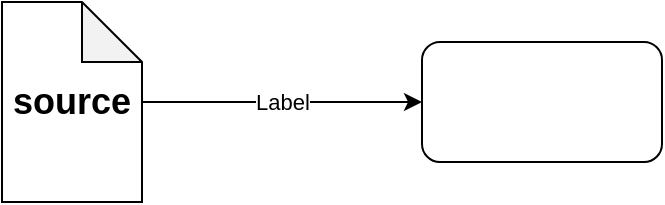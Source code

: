 <mxfile version="16.6.3" type="github">
  <diagram id="nQHFIvQ6dZqCZj452bg0" name="第 1 页">
    <mxGraphModel dx="1267" dy="532" grid="1" gridSize="10" guides="1" tooltips="1" connect="1" arrows="1" fold="1" page="1" pageScale="1" pageWidth="827" pageHeight="1169" math="0" shadow="0">
      <root>
        <mxCell id="0" />
        <mxCell id="1" parent="0" />
        <mxCell id="ZaKkyevfAZTXTg-qhni0-7" value="&lt;h2&gt;source&lt;/h2&gt;" style="shape=note;whiteSpace=wrap;html=1;backgroundOutline=1;darkOpacity=0.05;" vertex="1" parent="1">
          <mxGeometry x="60" y="140" width="70" height="100" as="geometry" />
        </mxCell>
        <mxCell id="ZaKkyevfAZTXTg-qhni0-11" value="" style="endArrow=classic;html=1;rounded=0;entryX=0;entryY=0.5;entryDx=0;entryDy=0;" edge="1" parent="1" source="ZaKkyevfAZTXTg-qhni0-7" target="ZaKkyevfAZTXTg-qhni0-13">
          <mxGeometry relative="1" as="geometry">
            <mxPoint x="130" y="200" as="sourcePoint" />
            <mxPoint x="300" y="190" as="targetPoint" />
          </mxGeometry>
        </mxCell>
        <mxCell id="ZaKkyevfAZTXTg-qhni0-12" value="Label" style="edgeLabel;resizable=0;html=1;align=center;verticalAlign=middle;" connectable="0" vertex="1" parent="ZaKkyevfAZTXTg-qhni0-11">
          <mxGeometry relative="1" as="geometry" />
        </mxCell>
        <mxCell id="ZaKkyevfAZTXTg-qhni0-13" value="" style="rounded=1;whiteSpace=wrap;html=1;" vertex="1" parent="1">
          <mxGeometry x="270" y="160" width="120" height="60" as="geometry" />
        </mxCell>
      </root>
    </mxGraphModel>
  </diagram>
</mxfile>
